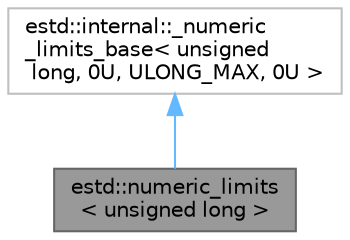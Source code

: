 digraph "estd::numeric_limits&lt; unsigned long &gt;"
{
 // LATEX_PDF_SIZE
  bgcolor="transparent";
  edge [fontname=Helvetica,fontsize=10,labelfontname=Helvetica,labelfontsize=10];
  node [fontname=Helvetica,fontsize=10,shape=box,height=0.2,width=0.4];
  Node1 [id="Node000001",label="estd::numeric_limits\l\< unsigned long \>",height=0.2,width=0.4,color="gray40", fillcolor="grey60", style="filled", fontcolor="black",tooltip=" "];
  Node2 -> Node1 [id="edge1_Node000001_Node000002",dir="back",color="steelblue1",style="solid",tooltip=" "];
  Node2 [id="Node000002",label="estd::internal::_numeric\l_limits_base\< unsigned\l long, 0U, ULONG_MAX, 0U \>",height=0.2,width=0.4,color="grey75", fillcolor="white", style="filled",URL="$d2/d50/structestd_1_1internal_1_1__numeric__limits__base.html",tooltip=" "];
}
